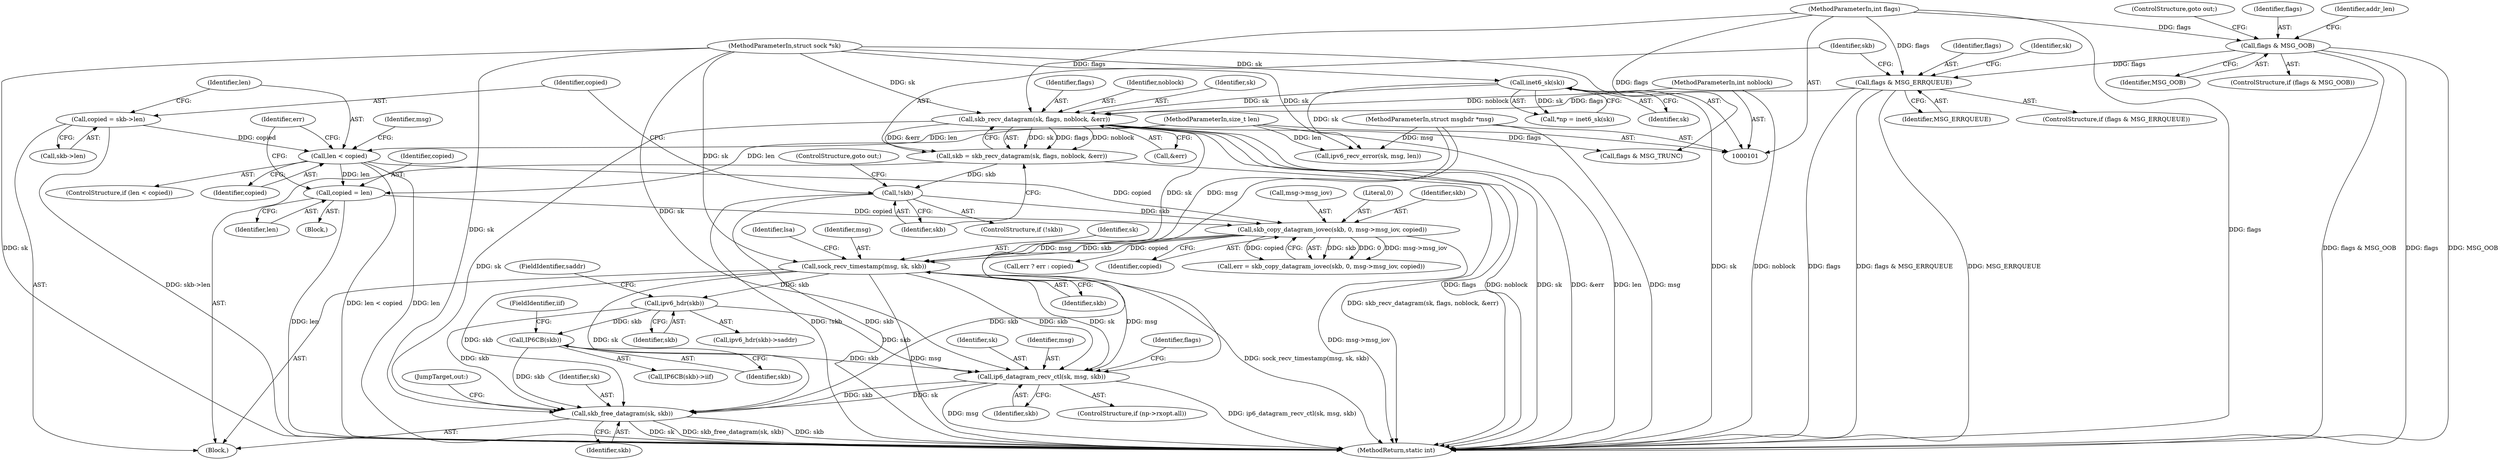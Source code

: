 digraph "0_linux_b860d3cc62877fad02863e2a08efff69a19382d2@API" {
"1000273" [label="(Call,skb_free_datagram(sk, skb))"];
"1000259" [label="(Call,ip6_datagram_recv_ctl(sk, msg, skb))"];
"1000197" [label="(Call,sock_recv_timestamp(msg, sk, skb))"];
"1000104" [label="(MethodParameterIn,struct msghdr *msg)"];
"1000157" [label="(Call,skb_recv_datagram(sk, flags, noblock, &err))"];
"1000113" [label="(Call,inet6_sk(sk))"];
"1000103" [label="(MethodParameterIn,struct sock *sk)"];
"1000147" [label="(Call,flags & MSG_ERRQUEUE)"];
"1000134" [label="(Call,flags & MSG_OOB)"];
"1000107" [label="(MethodParameterIn,int flags)"];
"1000106" [label="(MethodParameterIn,int noblock)"];
"1000187" [label="(Call,skb_copy_datagram_iovec(skb, 0, msg->msg_iov, copied))"];
"1000164" [label="(Call,!skb)"];
"1000155" [label="(Call,skb = skb_recv_datagram(sk, flags, noblock, &err))"];
"1000182" [label="(Call,copied = len)"];
"1000173" [label="(Call,len < copied)"];
"1000105" [label="(MethodParameterIn,size_t len)"];
"1000167" [label="(Call,copied = skb->len)"];
"1000250" [label="(Call,IP6CB(skb))"];
"1000219" [label="(Call,ipv6_hdr(skb))"];
"1000185" [label="(Call,err = skb_copy_datagram_iovec(skb, 0, msg->msg_iov, copied))"];
"1000160" [label="(Identifier,noblock)"];
"1000166" [label="(ControlStructure,goto out;)"];
"1000135" [label="(Identifier,flags)"];
"1000251" [label="(Identifier,skb)"];
"1000157" [label="(Call,skb_recv_datagram(sk, flags, noblock, &err))"];
"1000219" [label="(Call,ipv6_hdr(skb))"];
"1000198" [label="(Identifier,msg)"];
"1000274" [label="(Identifier,sk)"];
"1000104" [label="(MethodParameterIn,struct msghdr *msg)"];
"1000197" [label="(Call,sock_recv_timestamp(msg, sk, skb))"];
"1000103" [label="(MethodParameterIn,struct sock *sk)"];
"1000273" [label="(Call,skb_free_datagram(sk, skb))"];
"1000249" [label="(Call,IP6CB(skb)->iif)"];
"1000261" [label="(Identifier,msg)"];
"1000158" [label="(Identifier,sk)"];
"1000111" [label="(Call,*np = inet6_sk(sk))"];
"1000146" [label="(ControlStructure,if (flags & MSG_ERRQUEUE))"];
"1000156" [label="(Identifier,skb)"];
"1000163" [label="(ControlStructure,if (!skb))"];
"1000187" [label="(Call,skb_copy_datagram_iovec(skb, 0, msg->msg_iov, copied))"];
"1000161" [label="(Call,&err)"];
"1000265" [label="(Identifier,flags)"];
"1000175" [label="(Identifier,copied)"];
"1000250" [label="(Call,IP6CB(skb))"];
"1000155" [label="(Call,skb = skb_recv_datagram(sk, flags, noblock, &err))"];
"1000176" [label="(Block,)"];
"1000199" [label="(Identifier,sk)"];
"1000169" [label="(Call,skb->len)"];
"1000179" [label="(Identifier,msg)"];
"1000189" [label="(Literal,0)"];
"1000148" [label="(Identifier,flags)"];
"1000109" [label="(Block,)"];
"1000107" [label="(MethodParameterIn,int flags)"];
"1000136" [label="(Identifier,MSG_OOB)"];
"1000165" [label="(Identifier,skb)"];
"1000168" [label="(Identifier,copied)"];
"1000275" [label="(Identifier,skb)"];
"1000188" [label="(Identifier,skb)"];
"1000200" [label="(Identifier,skb)"];
"1000264" [label="(Call,flags & MSG_TRUNC)"];
"1000167" [label="(Call,copied = skb->len)"];
"1000134" [label="(Call,flags & MSG_OOB)"];
"1000262" [label="(Identifier,skb)"];
"1000159" [label="(Identifier,flags)"];
"1000174" [label="(Identifier,len)"];
"1000282" [label="(MethodReturn,static int)"];
"1000149" [label="(Identifier,MSG_ERRQUEUE)"];
"1000133" [label="(ControlStructure,if (flags & MSG_OOB))"];
"1000260" [label="(Identifier,sk)"];
"1000164" [label="(Call,!skb)"];
"1000278" [label="(Call,err ? err : copied)"];
"1000184" [label="(Identifier,len)"];
"1000190" [label="(Call,msg->msg_iov)"];
"1000182" [label="(Call,copied = len)"];
"1000113" [label="(Call,inet6_sk(sk))"];
"1000172" [label="(ControlStructure,if (len < copied))"];
"1000173" [label="(Call,len < copied)"];
"1000186" [label="(Identifier,err)"];
"1000114" [label="(Identifier,sk)"];
"1000220" [label="(Identifier,skb)"];
"1000151" [label="(Call,ipv6_recv_error(sk, msg, len))"];
"1000147" [label="(Call,flags & MSG_ERRQUEUE)"];
"1000218" [label="(Call,ipv6_hdr(skb)->saddr)"];
"1000259" [label="(Call,ip6_datagram_recv_ctl(sk, msg, skb))"];
"1000183" [label="(Identifier,copied)"];
"1000193" [label="(Identifier,copied)"];
"1000105" [label="(MethodParameterIn,size_t len)"];
"1000152" [label="(Identifier,sk)"];
"1000253" [label="(ControlStructure,if (np->rxopt.all))"];
"1000139" [label="(Identifier,addr_len)"];
"1000252" [label="(FieldIdentifier,iif)"];
"1000221" [label="(FieldIdentifier,saddr)"];
"1000276" [label="(JumpTarget,out:)"];
"1000106" [label="(MethodParameterIn,int noblock)"];
"1000137" [label="(ControlStructure,goto out;)"];
"1000202" [label="(Identifier,lsa)"];
"1000273" -> "1000109"  [label="AST: "];
"1000273" -> "1000275"  [label="CFG: "];
"1000274" -> "1000273"  [label="AST: "];
"1000275" -> "1000273"  [label="AST: "];
"1000276" -> "1000273"  [label="CFG: "];
"1000273" -> "1000282"  [label="DDG: skb"];
"1000273" -> "1000282"  [label="DDG: sk"];
"1000273" -> "1000282"  [label="DDG: skb_free_datagram(sk, skb)"];
"1000259" -> "1000273"  [label="DDG: sk"];
"1000259" -> "1000273"  [label="DDG: skb"];
"1000197" -> "1000273"  [label="DDG: sk"];
"1000197" -> "1000273"  [label="DDG: skb"];
"1000157" -> "1000273"  [label="DDG: sk"];
"1000103" -> "1000273"  [label="DDG: sk"];
"1000187" -> "1000273"  [label="DDG: skb"];
"1000250" -> "1000273"  [label="DDG: skb"];
"1000219" -> "1000273"  [label="DDG: skb"];
"1000259" -> "1000253"  [label="AST: "];
"1000259" -> "1000262"  [label="CFG: "];
"1000260" -> "1000259"  [label="AST: "];
"1000261" -> "1000259"  [label="AST: "];
"1000262" -> "1000259"  [label="AST: "];
"1000265" -> "1000259"  [label="CFG: "];
"1000259" -> "1000282"  [label="DDG: ip6_datagram_recv_ctl(sk, msg, skb)"];
"1000259" -> "1000282"  [label="DDG: msg"];
"1000197" -> "1000259"  [label="DDG: sk"];
"1000197" -> "1000259"  [label="DDG: msg"];
"1000197" -> "1000259"  [label="DDG: skb"];
"1000103" -> "1000259"  [label="DDG: sk"];
"1000104" -> "1000259"  [label="DDG: msg"];
"1000250" -> "1000259"  [label="DDG: skb"];
"1000219" -> "1000259"  [label="DDG: skb"];
"1000197" -> "1000109"  [label="AST: "];
"1000197" -> "1000200"  [label="CFG: "];
"1000198" -> "1000197"  [label="AST: "];
"1000199" -> "1000197"  [label="AST: "];
"1000200" -> "1000197"  [label="AST: "];
"1000202" -> "1000197"  [label="CFG: "];
"1000197" -> "1000282"  [label="DDG: sock_recv_timestamp(msg, sk, skb)"];
"1000197" -> "1000282"  [label="DDG: msg"];
"1000104" -> "1000197"  [label="DDG: msg"];
"1000157" -> "1000197"  [label="DDG: sk"];
"1000103" -> "1000197"  [label="DDG: sk"];
"1000187" -> "1000197"  [label="DDG: skb"];
"1000197" -> "1000219"  [label="DDG: skb"];
"1000104" -> "1000101"  [label="AST: "];
"1000104" -> "1000282"  [label="DDG: msg"];
"1000104" -> "1000151"  [label="DDG: msg"];
"1000157" -> "1000155"  [label="AST: "];
"1000157" -> "1000161"  [label="CFG: "];
"1000158" -> "1000157"  [label="AST: "];
"1000159" -> "1000157"  [label="AST: "];
"1000160" -> "1000157"  [label="AST: "];
"1000161" -> "1000157"  [label="AST: "];
"1000155" -> "1000157"  [label="CFG: "];
"1000157" -> "1000282"  [label="DDG: flags"];
"1000157" -> "1000282"  [label="DDG: noblock"];
"1000157" -> "1000282"  [label="DDG: sk"];
"1000157" -> "1000282"  [label="DDG: &err"];
"1000157" -> "1000155"  [label="DDG: sk"];
"1000157" -> "1000155"  [label="DDG: flags"];
"1000157" -> "1000155"  [label="DDG: noblock"];
"1000157" -> "1000155"  [label="DDG: &err"];
"1000113" -> "1000157"  [label="DDG: sk"];
"1000103" -> "1000157"  [label="DDG: sk"];
"1000147" -> "1000157"  [label="DDG: flags"];
"1000107" -> "1000157"  [label="DDG: flags"];
"1000106" -> "1000157"  [label="DDG: noblock"];
"1000157" -> "1000264"  [label="DDG: flags"];
"1000113" -> "1000111"  [label="AST: "];
"1000113" -> "1000114"  [label="CFG: "];
"1000114" -> "1000113"  [label="AST: "];
"1000111" -> "1000113"  [label="CFG: "];
"1000113" -> "1000282"  [label="DDG: sk"];
"1000113" -> "1000111"  [label="DDG: sk"];
"1000103" -> "1000113"  [label="DDG: sk"];
"1000113" -> "1000151"  [label="DDG: sk"];
"1000103" -> "1000101"  [label="AST: "];
"1000103" -> "1000282"  [label="DDG: sk"];
"1000103" -> "1000151"  [label="DDG: sk"];
"1000147" -> "1000146"  [label="AST: "];
"1000147" -> "1000149"  [label="CFG: "];
"1000148" -> "1000147"  [label="AST: "];
"1000149" -> "1000147"  [label="AST: "];
"1000152" -> "1000147"  [label="CFG: "];
"1000156" -> "1000147"  [label="CFG: "];
"1000147" -> "1000282"  [label="DDG: MSG_ERRQUEUE"];
"1000147" -> "1000282"  [label="DDG: flags"];
"1000147" -> "1000282"  [label="DDG: flags & MSG_ERRQUEUE"];
"1000134" -> "1000147"  [label="DDG: flags"];
"1000107" -> "1000147"  [label="DDG: flags"];
"1000134" -> "1000133"  [label="AST: "];
"1000134" -> "1000136"  [label="CFG: "];
"1000135" -> "1000134"  [label="AST: "];
"1000136" -> "1000134"  [label="AST: "];
"1000137" -> "1000134"  [label="CFG: "];
"1000139" -> "1000134"  [label="CFG: "];
"1000134" -> "1000282"  [label="DDG: flags & MSG_OOB"];
"1000134" -> "1000282"  [label="DDG: flags"];
"1000134" -> "1000282"  [label="DDG: MSG_OOB"];
"1000107" -> "1000134"  [label="DDG: flags"];
"1000107" -> "1000101"  [label="AST: "];
"1000107" -> "1000282"  [label="DDG: flags"];
"1000107" -> "1000264"  [label="DDG: flags"];
"1000106" -> "1000101"  [label="AST: "];
"1000106" -> "1000282"  [label="DDG: noblock"];
"1000187" -> "1000185"  [label="AST: "];
"1000187" -> "1000193"  [label="CFG: "];
"1000188" -> "1000187"  [label="AST: "];
"1000189" -> "1000187"  [label="AST: "];
"1000190" -> "1000187"  [label="AST: "];
"1000193" -> "1000187"  [label="AST: "];
"1000185" -> "1000187"  [label="CFG: "];
"1000187" -> "1000282"  [label="DDG: msg->msg_iov"];
"1000187" -> "1000185"  [label="DDG: skb"];
"1000187" -> "1000185"  [label="DDG: 0"];
"1000187" -> "1000185"  [label="DDG: msg->msg_iov"];
"1000187" -> "1000185"  [label="DDG: copied"];
"1000164" -> "1000187"  [label="DDG: skb"];
"1000182" -> "1000187"  [label="DDG: copied"];
"1000173" -> "1000187"  [label="DDG: copied"];
"1000187" -> "1000278"  [label="DDG: copied"];
"1000164" -> "1000163"  [label="AST: "];
"1000164" -> "1000165"  [label="CFG: "];
"1000165" -> "1000164"  [label="AST: "];
"1000166" -> "1000164"  [label="CFG: "];
"1000168" -> "1000164"  [label="CFG: "];
"1000164" -> "1000282"  [label="DDG: !skb"];
"1000164" -> "1000282"  [label="DDG: skb"];
"1000155" -> "1000164"  [label="DDG: skb"];
"1000155" -> "1000109"  [label="AST: "];
"1000156" -> "1000155"  [label="AST: "];
"1000165" -> "1000155"  [label="CFG: "];
"1000155" -> "1000282"  [label="DDG: skb_recv_datagram(sk, flags, noblock, &err)"];
"1000182" -> "1000176"  [label="AST: "];
"1000182" -> "1000184"  [label="CFG: "];
"1000183" -> "1000182"  [label="AST: "];
"1000184" -> "1000182"  [label="AST: "];
"1000186" -> "1000182"  [label="CFG: "];
"1000182" -> "1000282"  [label="DDG: len"];
"1000173" -> "1000182"  [label="DDG: len"];
"1000105" -> "1000182"  [label="DDG: len"];
"1000173" -> "1000172"  [label="AST: "];
"1000173" -> "1000175"  [label="CFG: "];
"1000174" -> "1000173"  [label="AST: "];
"1000175" -> "1000173"  [label="AST: "];
"1000179" -> "1000173"  [label="CFG: "];
"1000186" -> "1000173"  [label="CFG: "];
"1000173" -> "1000282"  [label="DDG: len < copied"];
"1000173" -> "1000282"  [label="DDG: len"];
"1000105" -> "1000173"  [label="DDG: len"];
"1000167" -> "1000173"  [label="DDG: copied"];
"1000105" -> "1000101"  [label="AST: "];
"1000105" -> "1000282"  [label="DDG: len"];
"1000105" -> "1000151"  [label="DDG: len"];
"1000167" -> "1000109"  [label="AST: "];
"1000167" -> "1000169"  [label="CFG: "];
"1000168" -> "1000167"  [label="AST: "];
"1000169" -> "1000167"  [label="AST: "];
"1000174" -> "1000167"  [label="CFG: "];
"1000167" -> "1000282"  [label="DDG: skb->len"];
"1000250" -> "1000249"  [label="AST: "];
"1000250" -> "1000251"  [label="CFG: "];
"1000251" -> "1000250"  [label="AST: "];
"1000252" -> "1000250"  [label="CFG: "];
"1000219" -> "1000250"  [label="DDG: skb"];
"1000219" -> "1000218"  [label="AST: "];
"1000219" -> "1000220"  [label="CFG: "];
"1000220" -> "1000219"  [label="AST: "];
"1000221" -> "1000219"  [label="CFG: "];
}
